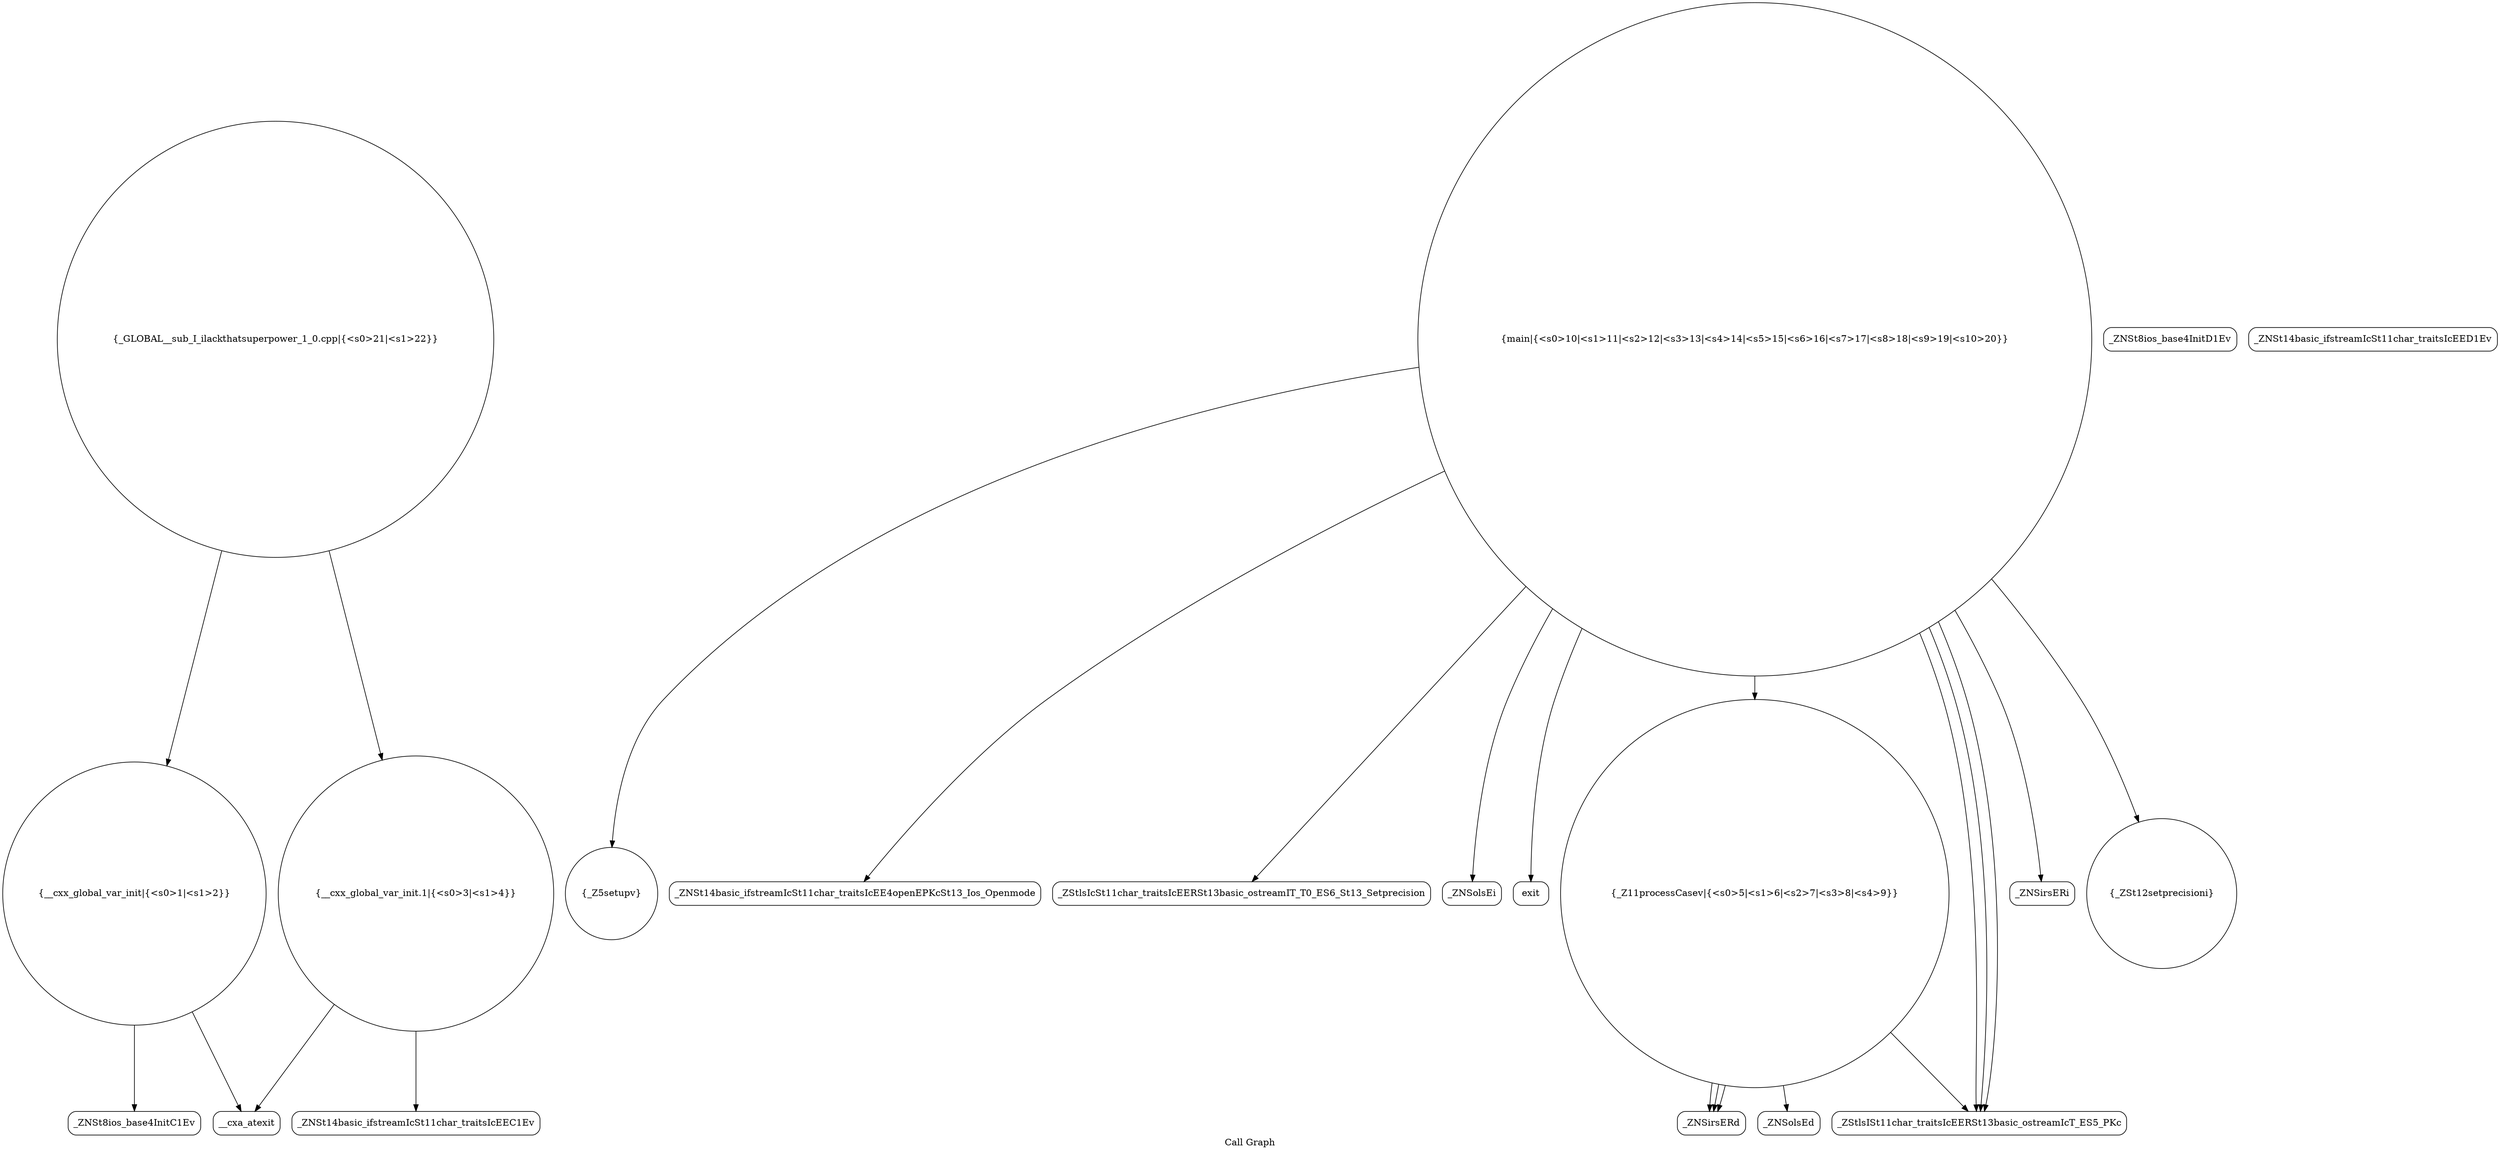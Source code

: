 digraph "Call Graph" {
	label="Call Graph";

	Node0x557678e903c0 [shape=record,shape=circle,label="{__cxx_global_var_init|{<s0>1|<s1>2}}"];
	Node0x557678e903c0:s0 -> Node0x557678e90850[color=black];
	Node0x557678e903c0:s1 -> Node0x557678e90950[color=black];
	Node0x557678e90b50 [shape=record,shape=circle,label="{_Z5setupv}"];
	Node0x557678e90ed0 [shape=record,shape=Mrecord,label="{_ZNSt14basic_ifstreamIcSt11char_traitsIcEE4openEPKcSt13_Ios_Openmode}"];
	Node0x557678e908d0 [shape=record,shape=Mrecord,label="{_ZNSt8ios_base4InitD1Ev}"];
	Node0x557678e90c50 [shape=record,shape=Mrecord,label="{_ZNSirsERd}"];
	Node0x557678e90fd0 [shape=record,shape=Mrecord,label="{_ZStlsIcSt11char_traitsIcEERSt13basic_ostreamIT_T0_ES6_St13_Setprecision}"];
	Node0x557678e909d0 [shape=record,shape=circle,label="{__cxx_global_var_init.1|{<s0>3|<s1>4}}"];
	Node0x557678e909d0:s0 -> Node0x557678e90a50[color=black];
	Node0x557678e909d0:s1 -> Node0x557678e90950[color=black];
	Node0x557678e90d50 [shape=record,shape=Mrecord,label="{_ZNSolsEd}"];
	Node0x557678e910d0 [shape=record,shape=Mrecord,label="{_ZNSolsEi}"];
	Node0x557678e90ad0 [shape=record,shape=Mrecord,label="{_ZNSt14basic_ifstreamIcSt11char_traitsIcEED1Ev}"];
	Node0x557678e90e50 [shape=record,shape=Mrecord,label="{exit}"];
	Node0x557678e90850 [shape=record,shape=Mrecord,label="{_ZNSt8ios_base4InitC1Ev}"];
	Node0x557678e90bd0 [shape=record,shape=circle,label="{_Z11processCasev|{<s0>5|<s1>6|<s2>7|<s3>8|<s4>9}}"];
	Node0x557678e90bd0:s0 -> Node0x557678e90c50[color=black];
	Node0x557678e90bd0:s1 -> Node0x557678e90c50[color=black];
	Node0x557678e90bd0:s2 -> Node0x557678e90c50[color=black];
	Node0x557678e90bd0:s3 -> Node0x557678e90d50[color=black];
	Node0x557678e90bd0:s4 -> Node0x557678e90cd0[color=black];
	Node0x557678e90f50 [shape=record,shape=Mrecord,label="{_ZNSirsERi}"];
	Node0x557678e90950 [shape=record,shape=Mrecord,label="{__cxa_atexit}"];
	Node0x557678e90cd0 [shape=record,shape=Mrecord,label="{_ZStlsISt11char_traitsIcEERSt13basic_ostreamIcT_ES5_PKc}"];
	Node0x557678e91050 [shape=record,shape=circle,label="{_ZSt12setprecisioni}"];
	Node0x557678e90a50 [shape=record,shape=Mrecord,label="{_ZNSt14basic_ifstreamIcSt11char_traitsIcEEC1Ev}"];
	Node0x557678e90dd0 [shape=record,shape=circle,label="{main|{<s0>10|<s1>11|<s2>12|<s3>13|<s4>14|<s5>15|<s6>16|<s7>17|<s8>18|<s9>19|<s10>20}}"];
	Node0x557678e90dd0:s0 -> Node0x557678e90cd0[color=black];
	Node0x557678e90dd0:s1 -> Node0x557678e90e50[color=black];
	Node0x557678e90dd0:s2 -> Node0x557678e90ed0[color=black];
	Node0x557678e90dd0:s3 -> Node0x557678e90f50[color=black];
	Node0x557678e90dd0:s4 -> Node0x557678e90b50[color=black];
	Node0x557678e90dd0:s5 -> Node0x557678e91050[color=black];
	Node0x557678e90dd0:s6 -> Node0x557678e90fd0[color=black];
	Node0x557678e90dd0:s7 -> Node0x557678e90cd0[color=black];
	Node0x557678e90dd0:s8 -> Node0x557678e910d0[color=black];
	Node0x557678e90dd0:s9 -> Node0x557678e90cd0[color=black];
	Node0x557678e90dd0:s10 -> Node0x557678e90bd0[color=black];
	Node0x557678e91150 [shape=record,shape=circle,label="{_GLOBAL__sub_I_ilackthatsuperpower_1_0.cpp|{<s0>21|<s1>22}}"];
	Node0x557678e91150:s0 -> Node0x557678e903c0[color=black];
	Node0x557678e91150:s1 -> Node0x557678e909d0[color=black];
}
